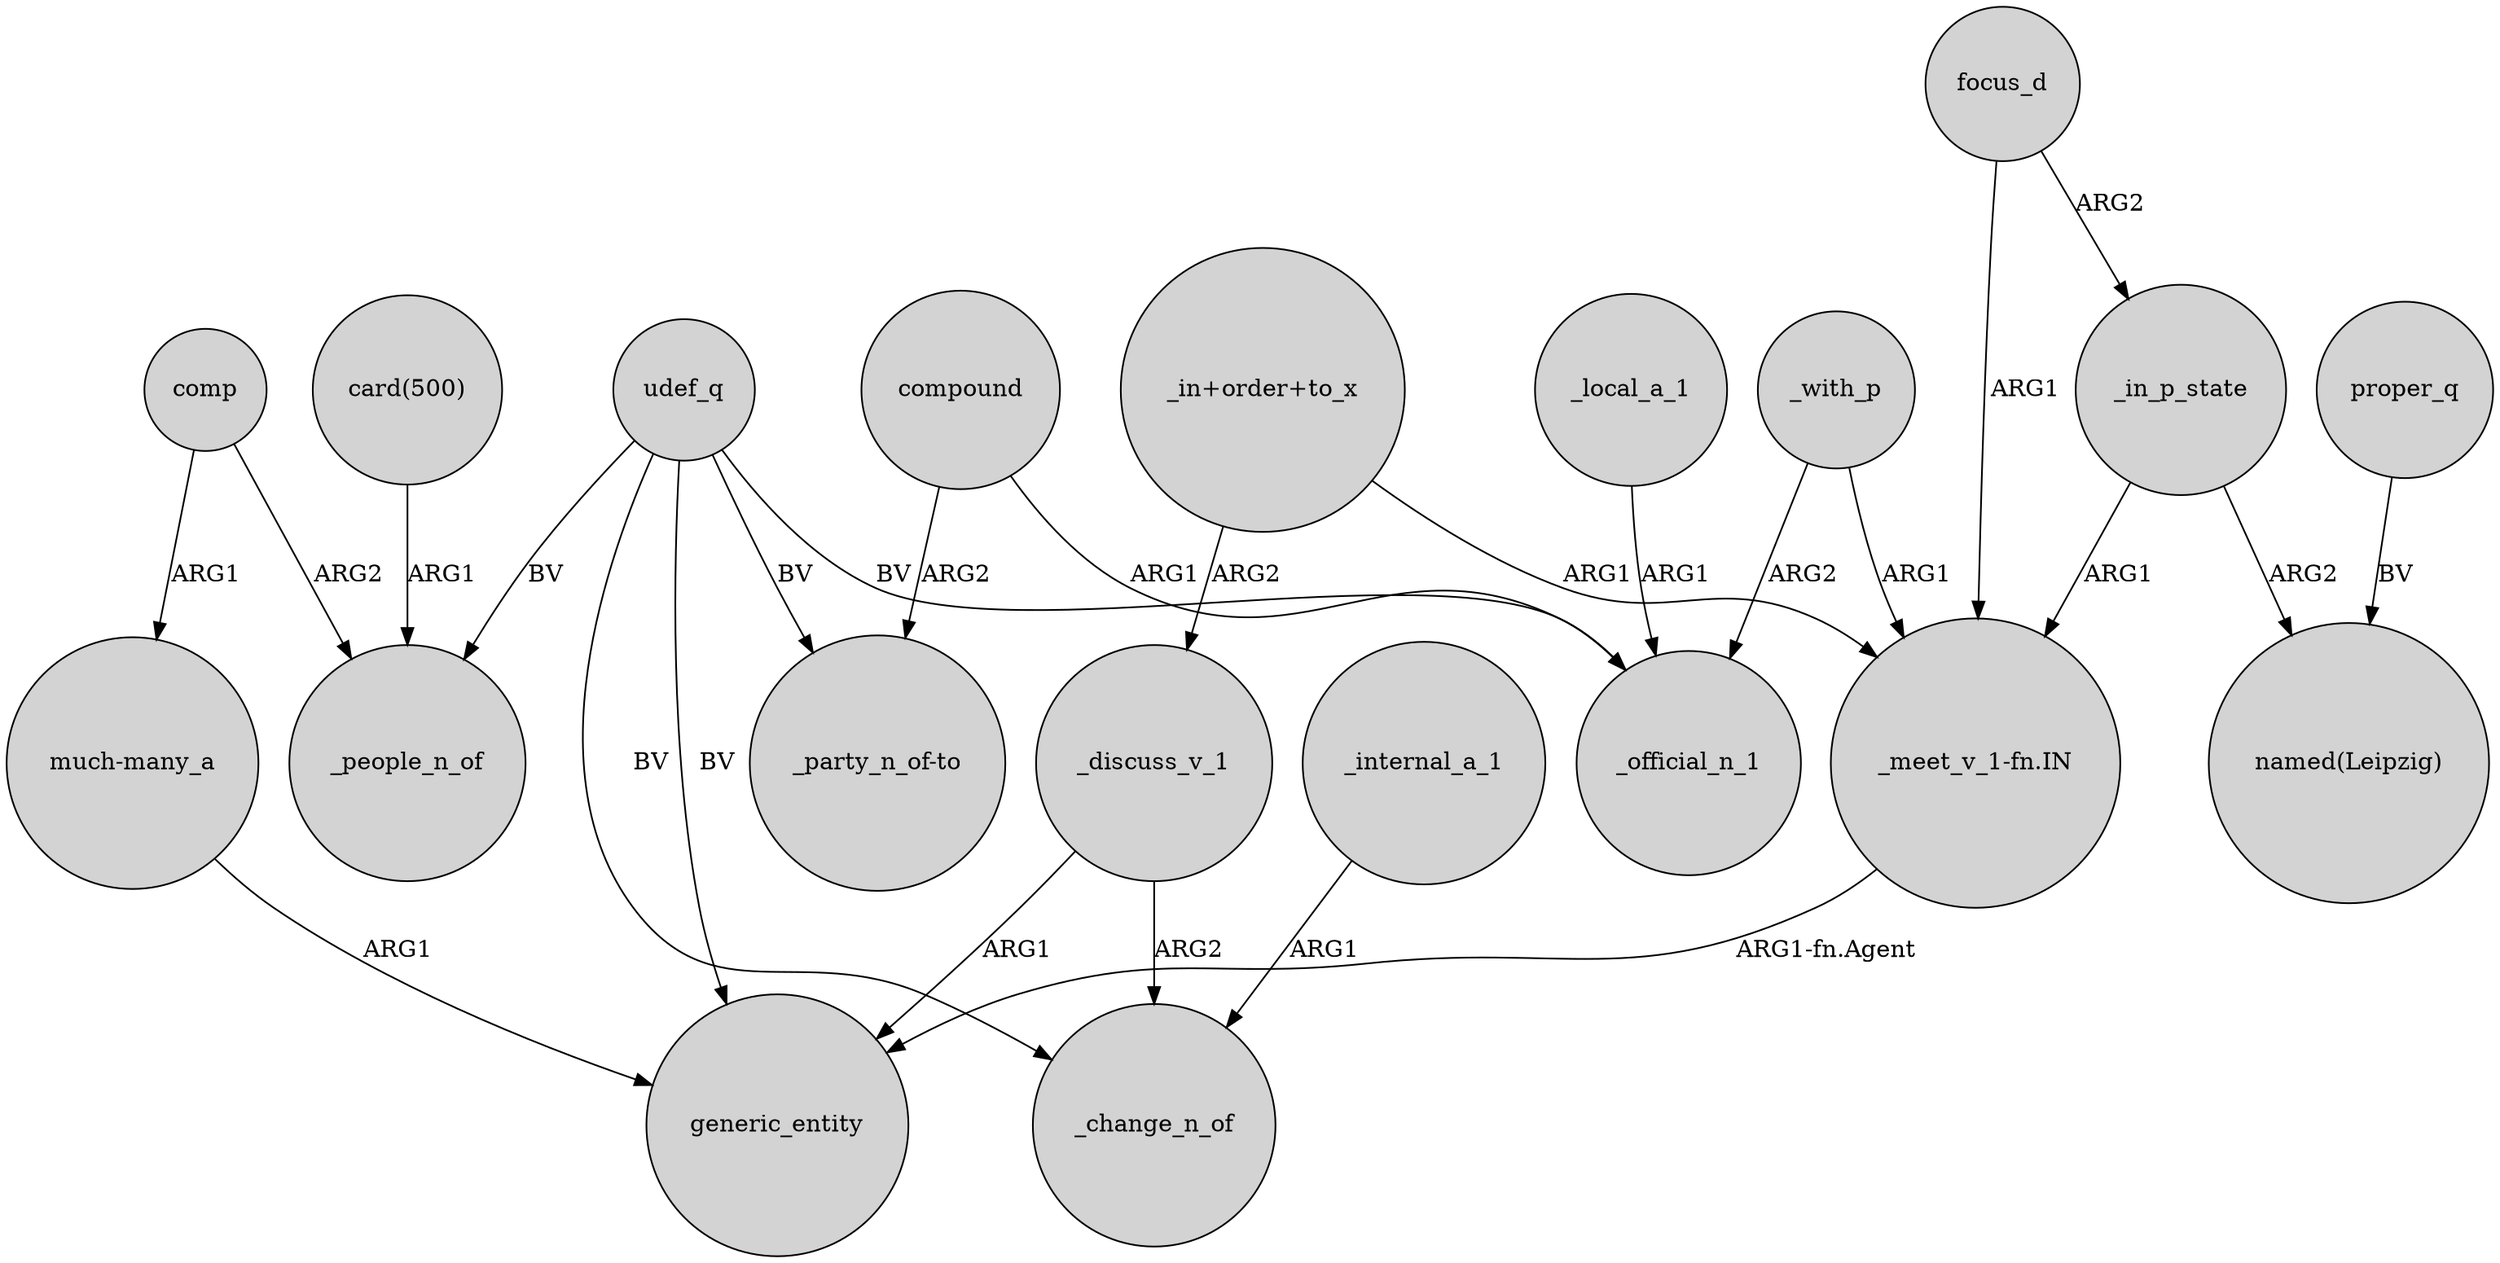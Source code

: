 digraph {
	node [shape=circle style=filled]
	udef_q -> generic_entity [label=BV]
	_with_p -> _official_n_1 [label=ARG2]
	"much-many_a" -> generic_entity [label=ARG1]
	_in_p_state -> "named(Leipzig)" [label=ARG2]
	_internal_a_1 -> _change_n_of [label=ARG1]
	focus_d -> _in_p_state [label=ARG2]
	udef_q -> "_party_n_of-to" [label=BV]
	proper_q -> "named(Leipzig)" [label=BV]
	_discuss_v_1 -> _change_n_of [label=ARG2]
	_discuss_v_1 -> generic_entity [label=ARG1]
	"card(500)" -> _people_n_of [label=ARG1]
	_in_p_state -> "_meet_v_1-fn.IN" [label=ARG1]
	focus_d -> "_meet_v_1-fn.IN" [label=ARG1]
	udef_q -> _people_n_of [label=BV]
	udef_q -> _change_n_of [label=BV]
	comp -> "much-many_a" [label=ARG1]
	_local_a_1 -> _official_n_1 [label=ARG1]
	udef_q -> _official_n_1 [label=BV]
	"_meet_v_1-fn.IN" -> generic_entity [label="ARG1-fn.Agent"]
	compound -> _official_n_1 [label=ARG1]
	_with_p -> "_meet_v_1-fn.IN" [label=ARG1]
	compound -> "_party_n_of-to" [label=ARG2]
	"_in+order+to_x" -> "_meet_v_1-fn.IN" [label=ARG1]
	comp -> _people_n_of [label=ARG2]
	"_in+order+to_x" -> _discuss_v_1 [label=ARG2]
}

